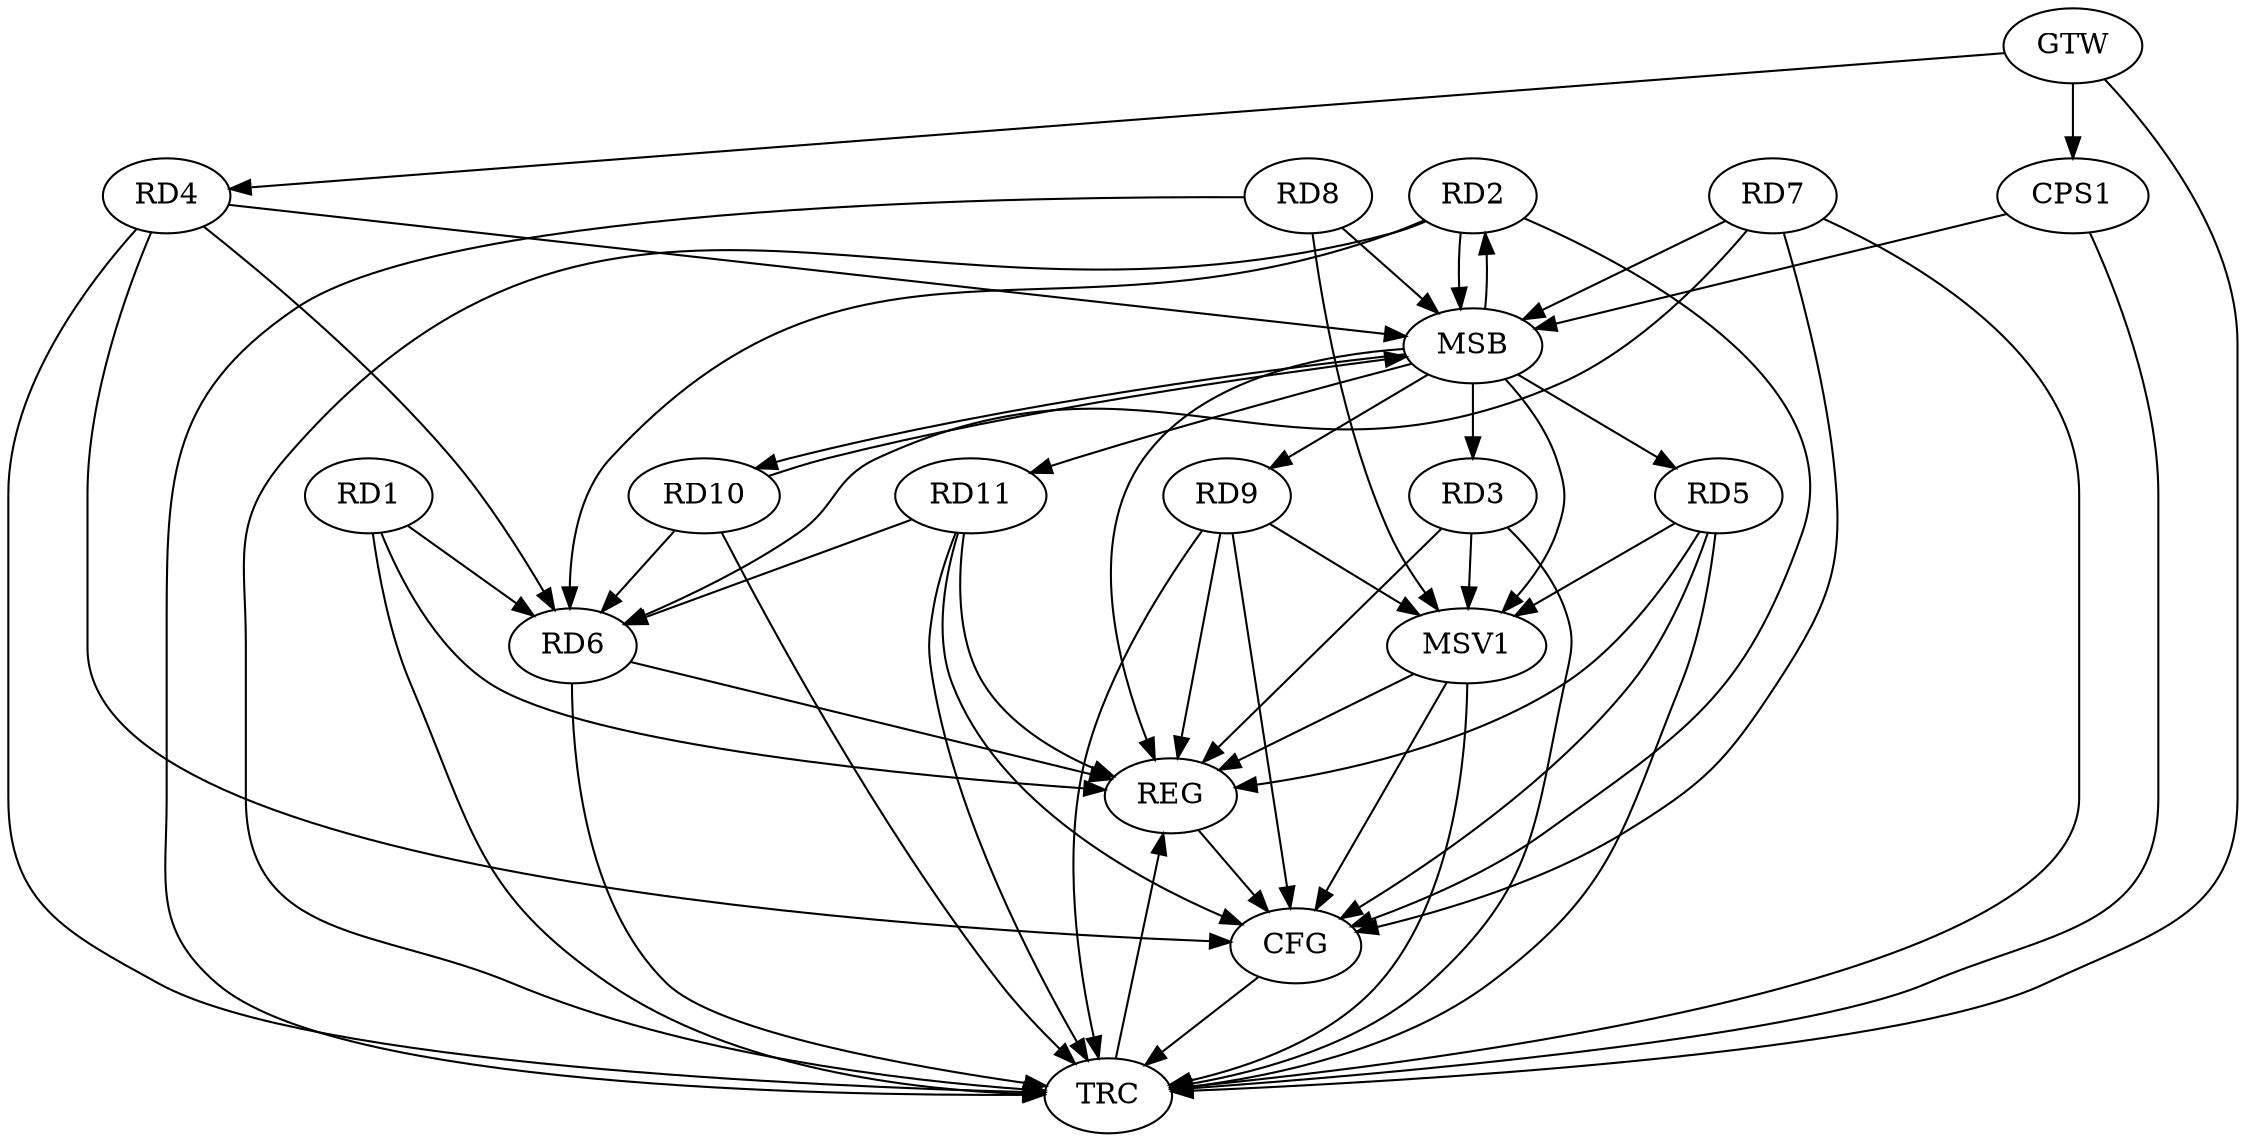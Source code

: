 strict digraph G {
  RD1 [ label="RD1" ];
  RD2 [ label="RD2" ];
  RD3 [ label="RD3" ];
  RD4 [ label="RD4" ];
  RD5 [ label="RD5" ];
  RD6 [ label="RD6" ];
  RD7 [ label="RD7" ];
  RD8 [ label="RD8" ];
  RD9 [ label="RD9" ];
  RD10 [ label="RD10" ];
  RD11 [ label="RD11" ];
  CPS1 [ label="CPS1" ];
  GTW [ label="GTW" ];
  REG [ label="REG" ];
  MSB [ label="MSB" ];
  CFG [ label="CFG" ];
  TRC [ label="TRC" ];
  MSV1 [ label="MSV1" ];
  GTW -> RD4;
  GTW -> CPS1;
  RD1 -> REG;
  RD3 -> REG;
  RD5 -> REG;
  RD6 -> REG;
  RD9 -> REG;
  RD11 -> REG;
  RD2 -> MSB;
  MSB -> REG;
  RD4 -> MSB;
  MSB -> RD9;
  RD7 -> MSB;
  MSB -> RD5;
  RD8 -> MSB;
  MSB -> RD10;
  RD10 -> MSB;
  MSB -> RD2;
  CPS1 -> MSB;
  MSB -> RD3;
  MSB -> RD11;
  RD4 -> CFG;
  RD2 -> CFG;
  RD9 -> CFG;
  RD7 -> CFG;
  RD11 -> CFG;
  RD5 -> CFG;
  REG -> CFG;
  RD1 -> TRC;
  RD2 -> TRC;
  RD3 -> TRC;
  RD4 -> TRC;
  RD5 -> TRC;
  RD6 -> TRC;
  RD7 -> TRC;
  RD8 -> TRC;
  RD9 -> TRC;
  RD10 -> TRC;
  RD11 -> TRC;
  CPS1 -> TRC;
  GTW -> TRC;
  CFG -> TRC;
  TRC -> REG;
  RD7 -> RD6;
  RD4 -> RD6;
  RD1 -> RD6;
  RD2 -> RD6;
  RD11 -> RD6;
  RD10 -> RD6;
  RD9 -> MSV1;
  MSB -> MSV1;
  RD3 -> MSV1;
  RD8 -> MSV1;
  RD5 -> MSV1;
  MSV1 -> REG;
  MSV1 -> TRC;
  MSV1 -> CFG;
}
